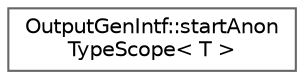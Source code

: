 digraph "Graphical Class Hierarchy"
{
 // INTERACTIVE_SVG=YES
 // LATEX_PDF_SIZE
  bgcolor="transparent";
  edge [fontname=Helvetica,fontsize=10,labelfontname=Helvetica,labelfontsize=10];
  node [fontname=Helvetica,fontsize=10,shape=box,height=0.2,width=0.4];
  rankdir="LR";
  Node0 [label="OutputGenIntf::startAnon\lTypeScope\< T \>",height=0.2,width=0.4,color="grey40", fillcolor="white", style="filled",URL="$d1/d83/struct_output_gen_intf_1_1start_anon_type_scope.html",tooltip=" "];
}
